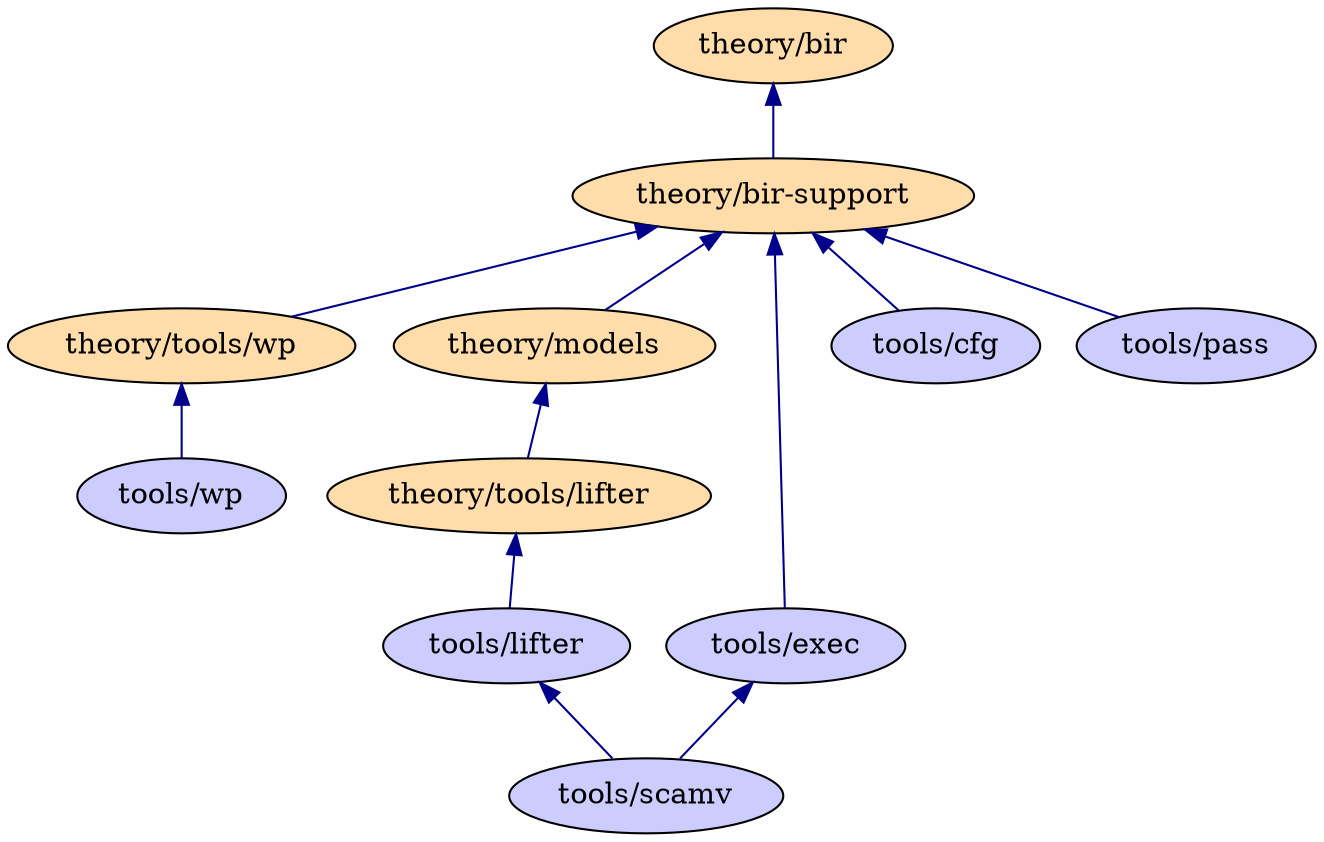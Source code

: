 digraph {
    # Nodes
    {
        ## theory
        node[style="filled" fillcolor="#ffddaa"];
        theory_bir[label="theory/bir"];
        theory_bir_support[label="theory/bir-support"];

        theory_wp[label="theory/tools/wp"];
        theory_models[label="theory/models"];
        theory_lifter[label="theory/tools/lifter"];

        ## Tools
        node[style="filled" fillcolor="#ccccff"];
        wp[label="tools/wp"];
        exec[label="tools/exec"];
        lifter[label="tools/lifter"];
        cfg[label="tools/cfg"];
        pass[label="tools/pass"];
        scamv[label="tools/scamv"];
    }

    ## We should not create other nodes after here
    node[style="filled,bold" fillcolor="red"];

    # SML/HOL4 dependencies
    {
        edge[dir="back" color="darkblue"];

        ## theory
        theory_bir -> theory_bir_support;
        theory_models -> theory_lifter;
        theory_bir_support -> theory_models;
        theory_bir_support -> theory_wp;

        ## Tools
        theory_lifter -> lifter;
        theory_bir_support -> exec;
        theory_bir_support -> cfg;
        theory_bir_support -> pass;
        theory_wp -> wp;
        exec -> scamv;
        lifter -> scamv;
    }
}
